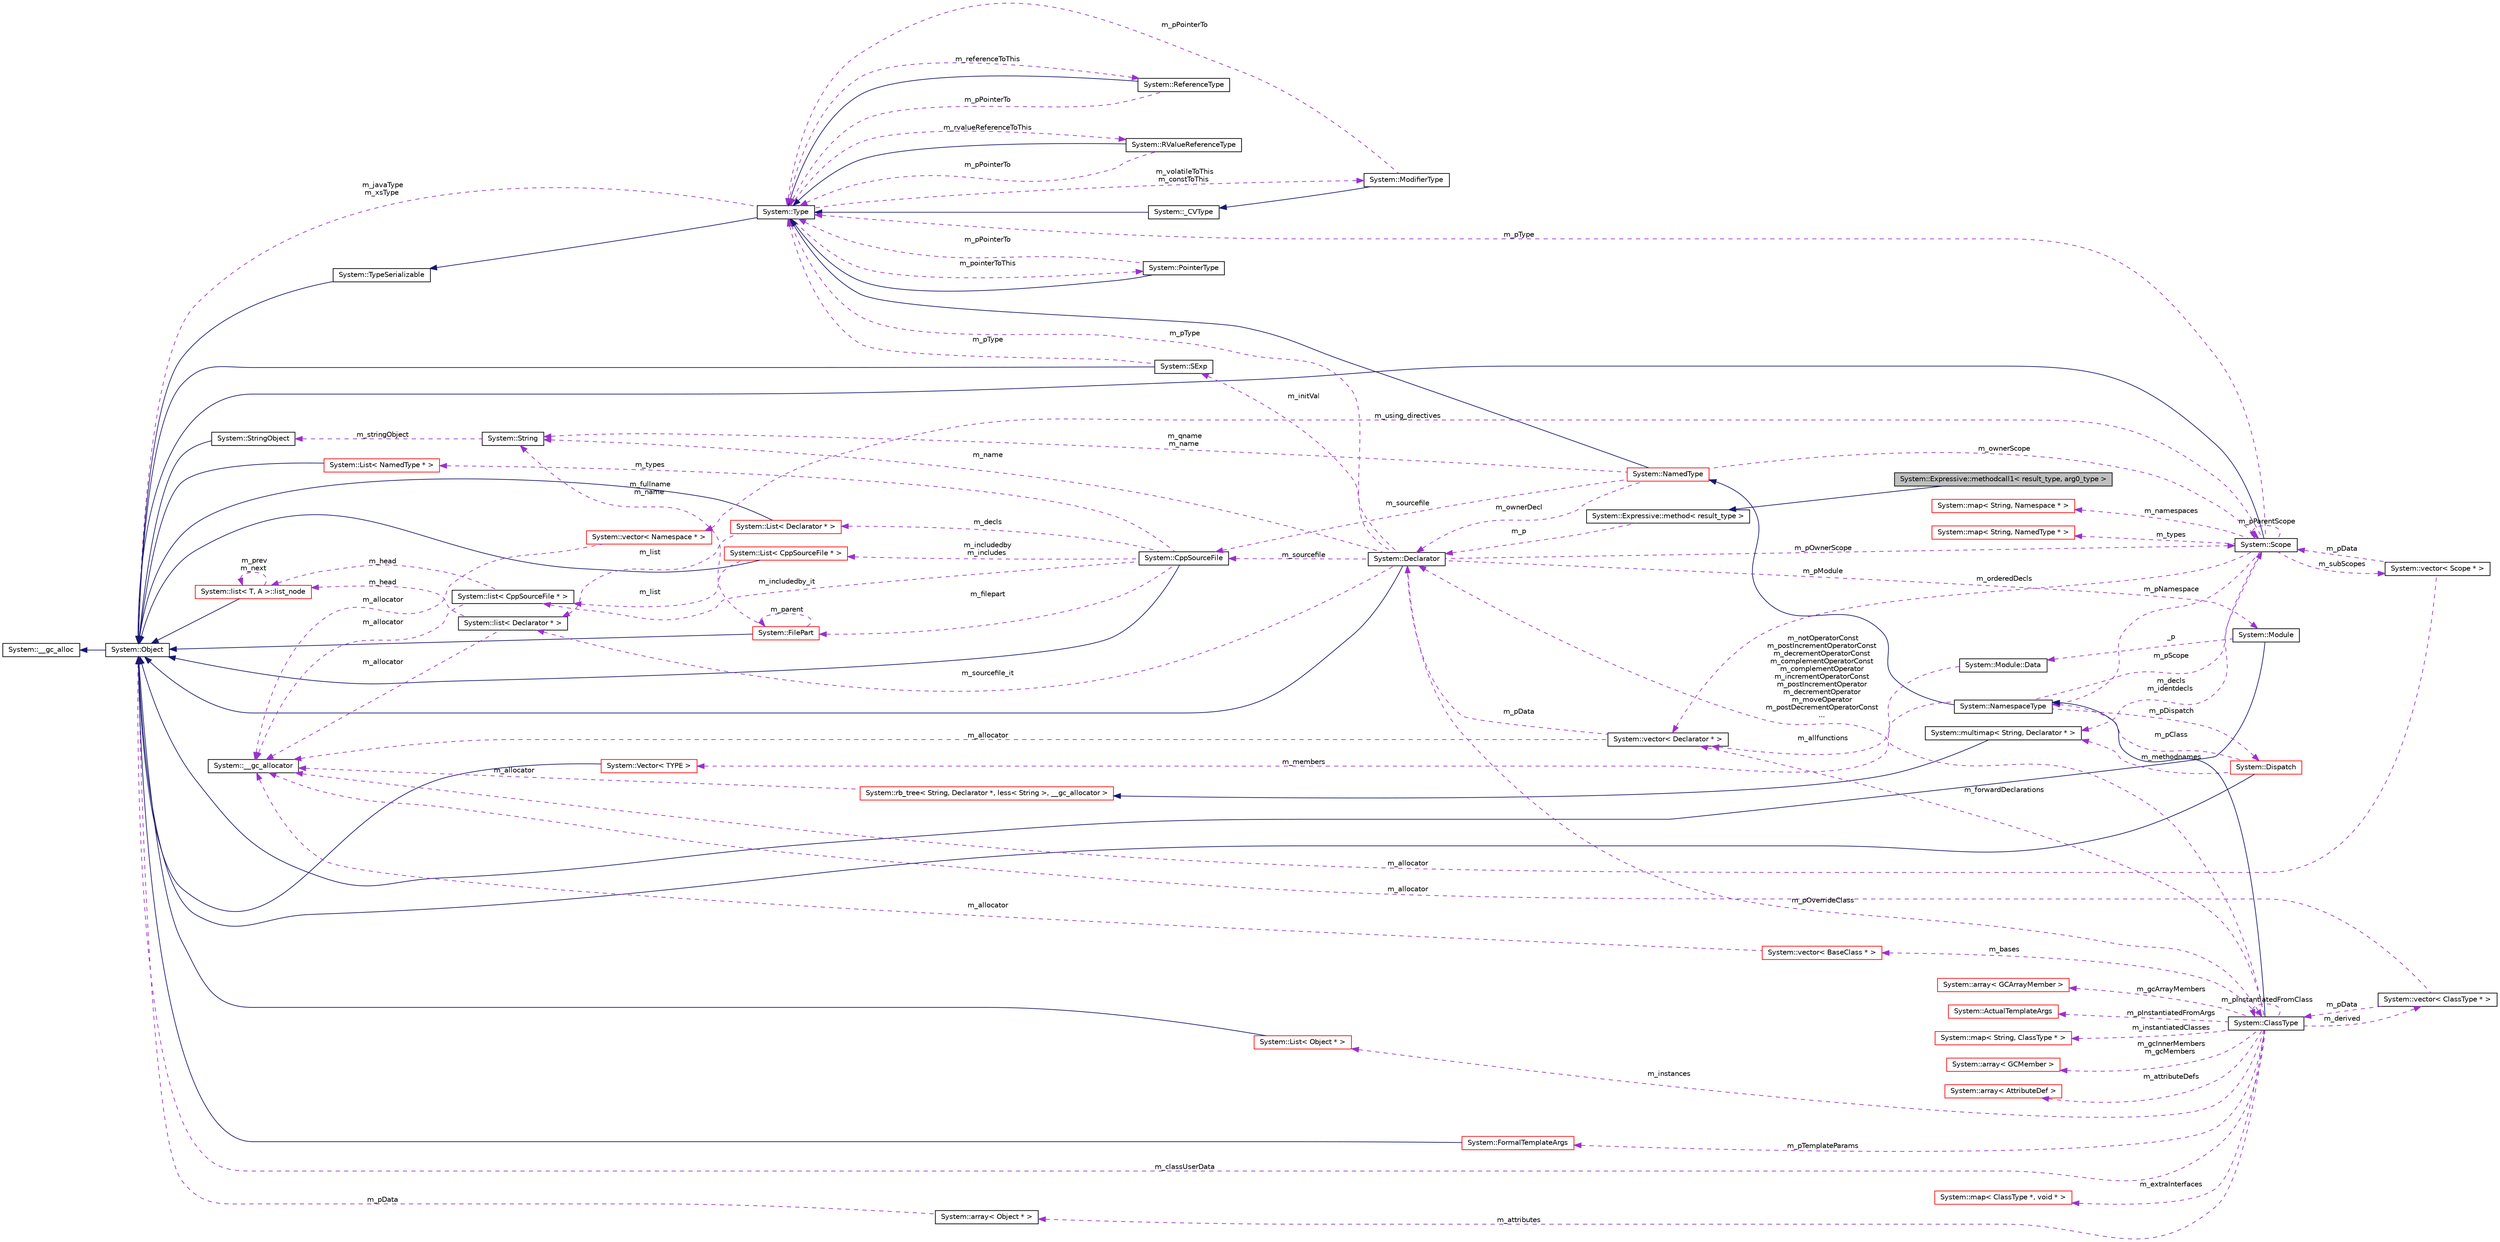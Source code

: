 digraph G
{
  edge [fontname="Helvetica",fontsize="10",labelfontname="Helvetica",labelfontsize="10"];
  node [fontname="Helvetica",fontsize="10",shape=record];
  rankdir="LR";
  Node1 [label="System::Expressive::methodcall1\< result_type, arg0_type \>",height=0.2,width=0.4,color="black", fillcolor="grey75", style="filled" fontcolor="black"];
  Node2 -> Node1 [dir="back",color="midnightblue",fontsize="10",style="solid",fontname="Helvetica"];
  Node2 [label="System::Expressive::method\< result_type \>",height=0.2,width=0.4,color="black", fillcolor="white", style="filled",URL="$class_system_1_1_expressive_1_1method.html"];
  Node3 -> Node2 [dir="back",color="darkorchid3",fontsize="10",style="dashed",label=" m_p" ,fontname="Helvetica"];
  Node3 [label="System::Declarator",height=0.2,width=0.4,color="black", fillcolor="white", style="filled",URL="$class_system_1_1_declarator.html"];
  Node4 -> Node3 [dir="back",color="midnightblue",fontsize="10",style="solid",fontname="Helvetica"];
  Node4 [label="System::Object",height=0.2,width=0.4,color="black", fillcolor="white", style="filled",URL="$class_system_1_1_object.html"];
  Node5 -> Node4 [dir="back",color="midnightblue",fontsize="10",style="solid",fontname="Helvetica"];
  Node5 [label="System::__gc_alloc",height=0.2,width=0.4,color="black", fillcolor="white", style="filled",URL="$class_system_1_1____gc__alloc.html"];
  Node6 -> Node3 [dir="back",color="darkorchid3",fontsize="10",style="dashed",label=" m_pType" ,fontname="Helvetica"];
  Node6 [label="System::Type",height=0.2,width=0.4,color="black", fillcolor="white", style="filled",URL="$class_system_1_1_type.html"];
  Node7 -> Node6 [dir="back",color="midnightblue",fontsize="10",style="solid",fontname="Helvetica"];
  Node7 [label="System::TypeSerializable",height=0.2,width=0.4,color="black", fillcolor="white", style="filled",URL="$class_system_1_1_type_serializable.html"];
  Node4 -> Node7 [dir="back",color="midnightblue",fontsize="10",style="solid",fontname="Helvetica"];
  Node8 -> Node6 [dir="back",color="darkorchid3",fontsize="10",style="dashed",label=" m_pointerToThis" ,fontname="Helvetica"];
  Node8 [label="System::PointerType",height=0.2,width=0.4,color="black", fillcolor="white", style="filled",URL="$class_system_1_1_pointer_type.html"];
  Node6 -> Node8 [dir="back",color="midnightblue",fontsize="10",style="solid",fontname="Helvetica"];
  Node6 -> Node8 [dir="back",color="darkorchid3",fontsize="10",style="dashed",label=" m_pPointerTo" ,fontname="Helvetica"];
  Node9 -> Node6 [dir="back",color="darkorchid3",fontsize="10",style="dashed",label=" m_referenceToThis" ,fontname="Helvetica"];
  Node9 [label="System::ReferenceType",height=0.2,width=0.4,color="black", fillcolor="white", style="filled",URL="$class_system_1_1_reference_type.html"];
  Node6 -> Node9 [dir="back",color="midnightblue",fontsize="10",style="solid",fontname="Helvetica"];
  Node6 -> Node9 [dir="back",color="darkorchid3",fontsize="10",style="dashed",label=" m_pPointerTo" ,fontname="Helvetica"];
  Node10 -> Node6 [dir="back",color="darkorchid3",fontsize="10",style="dashed",label=" m_rvalueReferenceToThis" ,fontname="Helvetica"];
  Node10 [label="System::RValueReferenceType",height=0.2,width=0.4,color="black", fillcolor="white", style="filled",URL="$class_system_1_1_r_value_reference_type.html"];
  Node6 -> Node10 [dir="back",color="midnightblue",fontsize="10",style="solid",fontname="Helvetica"];
  Node6 -> Node10 [dir="back",color="darkorchid3",fontsize="10",style="dashed",label=" m_pPointerTo" ,fontname="Helvetica"];
  Node11 -> Node6 [dir="back",color="darkorchid3",fontsize="10",style="dashed",label=" m_volatileToThis\nm_constToThis" ,fontname="Helvetica"];
  Node11 [label="System::ModifierType",height=0.2,width=0.4,color="black", fillcolor="white", style="filled",URL="$class_system_1_1_modifier_type.html"];
  Node12 -> Node11 [dir="back",color="midnightblue",fontsize="10",style="solid",fontname="Helvetica"];
  Node12 [label="System::_CVType",height=0.2,width=0.4,color="black", fillcolor="white", style="filled",URL="$class_system_1_1___c_v_type.html"];
  Node6 -> Node12 [dir="back",color="midnightblue",fontsize="10",style="solid",fontname="Helvetica"];
  Node6 -> Node11 [dir="back",color="darkorchid3",fontsize="10",style="dashed",label=" m_pPointerTo" ,fontname="Helvetica"];
  Node4 -> Node6 [dir="back",color="darkorchid3",fontsize="10",style="dashed",label=" m_javaType\nm_xsType" ,fontname="Helvetica"];
  Node13 -> Node3 [dir="back",color="darkorchid3",fontsize="10",style="dashed",label=" m_pOwnerScope" ,fontname="Helvetica"];
  Node13 [label="System::Scope",height=0.2,width=0.4,color="black", fillcolor="white", style="filled",URL="$class_system_1_1_scope.html"];
  Node4 -> Node13 [dir="back",color="midnightblue",fontsize="10",style="solid",fontname="Helvetica"];
  Node6 -> Node13 [dir="back",color="darkorchid3",fontsize="10",style="dashed",label=" m_pType" ,fontname="Helvetica"];
  Node14 -> Node13 [dir="back",color="darkorchid3",fontsize="10",style="dashed",label=" m_subScopes" ,fontname="Helvetica"];
  Node14 [label="System::vector\< Scope * \>",height=0.2,width=0.4,color="black", fillcolor="white", style="filled",URL="$class_system_1_1vector.html"];
  Node13 -> Node14 [dir="back",color="darkorchid3",fontsize="10",style="dashed",label=" m_pData" ,fontname="Helvetica"];
  Node15 -> Node14 [dir="back",color="darkorchid3",fontsize="10",style="dashed",label=" m_allocator" ,fontname="Helvetica"];
  Node15 [label="System::__gc_allocator",height=0.2,width=0.4,color="black", fillcolor="white", style="filled",URL="$class_system_1_1____gc__allocator.html"];
  Node13 -> Node13 [dir="back",color="darkorchid3",fontsize="10",style="dashed",label=" m_pParentScope" ,fontname="Helvetica"];
  Node16 -> Node13 [dir="back",color="darkorchid3",fontsize="10",style="dashed",label=" m_decls\nm_identdecls" ,fontname="Helvetica"];
  Node16 [label="System::multimap\< String, Declarator * \>",height=0.2,width=0.4,color="black", fillcolor="white", style="filled",URL="$class_system_1_1multimap.html"];
  Node17 -> Node16 [dir="back",color="midnightblue",fontsize="10",style="solid",fontname="Helvetica"];
  Node17 [label="System::rb_tree\< String, Declarator *, less\< String \>, __gc_allocator \>",height=0.2,width=0.4,color="red", fillcolor="white", style="filled",URL="$class_system_1_1rb__tree.html"];
  Node15 -> Node17 [dir="back",color="darkorchid3",fontsize="10",style="dashed",label=" m_allocator" ,fontname="Helvetica"];
  Node18 -> Node13 [dir="back",color="darkorchid3",fontsize="10",style="dashed",label=" m_pNamespace" ,fontname="Helvetica"];
  Node18 [label="System::NamespaceType",height=0.2,width=0.4,color="black", fillcolor="white", style="filled",URL="$class_system_1_1_namespace_type.html"];
  Node19 -> Node18 [dir="back",color="midnightblue",fontsize="10",style="solid",fontname="Helvetica"];
  Node19 [label="System::NamedType",height=0.2,width=0.4,color="red", fillcolor="white", style="filled",URL="$class_system_1_1_named_type.html"];
  Node6 -> Node19 [dir="back",color="midnightblue",fontsize="10",style="solid",fontname="Helvetica"];
  Node13 -> Node19 [dir="back",color="darkorchid3",fontsize="10",style="dashed",label=" m_ownerScope" ,fontname="Helvetica"];
  Node3 -> Node19 [dir="back",color="darkorchid3",fontsize="10",style="dashed",label=" m_ownerDecl" ,fontname="Helvetica"];
  Node20 -> Node19 [dir="back",color="darkorchid3",fontsize="10",style="dashed",label=" m_sourcefile" ,fontname="Helvetica"];
  Node20 [label="System::CppSourceFile",height=0.2,width=0.4,color="black", fillcolor="white", style="filled",URL="$class_system_1_1_cpp_source_file.html"];
  Node4 -> Node20 [dir="back",color="midnightblue",fontsize="10",style="solid",fontname="Helvetica"];
  Node21 -> Node20 [dir="back",color="darkorchid3",fontsize="10",style="dashed",label=" m_filepart" ,fontname="Helvetica"];
  Node21 [label="System::FilePart",height=0.2,width=0.4,color="red", fillcolor="white", style="filled",URL="$class_system_1_1_file_part.html"];
  Node4 -> Node21 [dir="back",color="midnightblue",fontsize="10",style="solid",fontname="Helvetica"];
  Node21 -> Node21 [dir="back",color="darkorchid3",fontsize="10",style="dashed",label=" m_parent" ,fontname="Helvetica"];
  Node22 -> Node21 [dir="back",color="darkorchid3",fontsize="10",style="dashed",label=" m_fullname\nm_name" ,fontname="Helvetica"];
  Node22 [label="System::String",height=0.2,width=0.4,color="black", fillcolor="white", style="filled",URL="$class_system_1_1_string.html"];
  Node23 -> Node22 [dir="back",color="darkorchid3",fontsize="10",style="dashed",label=" m_stringObject" ,fontname="Helvetica"];
  Node23 [label="System::StringObject",height=0.2,width=0.4,color="black", fillcolor="white", style="filled",URL="$class_system_1_1_string_object.html"];
  Node4 -> Node23 [dir="back",color="midnightblue",fontsize="10",style="solid",fontname="Helvetica"];
  Node24 -> Node20 [dir="back",color="darkorchid3",fontsize="10",style="dashed",label=" m_types" ,fontname="Helvetica"];
  Node24 [label="System::List\< NamedType * \>",height=0.2,width=0.4,color="red", fillcolor="white", style="filled",URL="$class_system_1_1_list.html"];
  Node4 -> Node24 [dir="back",color="midnightblue",fontsize="10",style="solid",fontname="Helvetica"];
  Node25 -> Node20 [dir="back",color="darkorchid3",fontsize="10",style="dashed",label=" m_includedby\nm_includes" ,fontname="Helvetica"];
  Node25 [label="System::List\< CppSourceFile * \>",height=0.2,width=0.4,color="red", fillcolor="white", style="filled",URL="$class_system_1_1_list.html"];
  Node4 -> Node25 [dir="back",color="midnightblue",fontsize="10",style="solid",fontname="Helvetica"];
  Node26 -> Node25 [dir="back",color="darkorchid3",fontsize="10",style="dashed",label=" m_list" ,fontname="Helvetica"];
  Node26 [label="System::list\< CppSourceFile * \>",height=0.2,width=0.4,color="black", fillcolor="white", style="filled",URL="$class_system_1_1list.html"];
  Node15 -> Node26 [dir="back",color="darkorchid3",fontsize="10",style="dashed",label=" m_allocator" ,fontname="Helvetica"];
  Node27 -> Node26 [dir="back",color="darkorchid3",fontsize="10",style="dashed",label=" m_head" ,fontname="Helvetica"];
  Node27 [label="System::list\< T, A \>::list_node",height=0.2,width=0.4,color="red", fillcolor="white", style="filled",URL="$class_system_1_1list_1_1list__node.html"];
  Node4 -> Node27 [dir="back",color="midnightblue",fontsize="10",style="solid",fontname="Helvetica"];
  Node27 -> Node27 [dir="back",color="darkorchid3",fontsize="10",style="dashed",label=" m_prev\nm_next" ,fontname="Helvetica"];
  Node26 -> Node20 [dir="back",color="darkorchid3",fontsize="10",style="dashed",label=" m_includedby_it" ,fontname="Helvetica"];
  Node28 -> Node20 [dir="back",color="darkorchid3",fontsize="10",style="dashed",label=" m_decls" ,fontname="Helvetica"];
  Node28 [label="System::List\< Declarator * \>",height=0.2,width=0.4,color="red", fillcolor="white", style="filled",URL="$class_system_1_1_list.html"];
  Node4 -> Node28 [dir="back",color="midnightblue",fontsize="10",style="solid",fontname="Helvetica"];
  Node29 -> Node28 [dir="back",color="darkorchid3",fontsize="10",style="dashed",label=" m_list" ,fontname="Helvetica"];
  Node29 [label="System::list\< Declarator * \>",height=0.2,width=0.4,color="black", fillcolor="white", style="filled",URL="$class_system_1_1list.html"];
  Node15 -> Node29 [dir="back",color="darkorchid3",fontsize="10",style="dashed",label=" m_allocator" ,fontname="Helvetica"];
  Node27 -> Node29 [dir="back",color="darkorchid3",fontsize="10",style="dashed",label=" m_head" ,fontname="Helvetica"];
  Node22 -> Node19 [dir="back",color="darkorchid3",fontsize="10",style="dashed",label=" m_qname\nm_name" ,fontname="Helvetica"];
  Node13 -> Node18 [dir="back",color="darkorchid3",fontsize="10",style="dashed",label=" m_pScope" ,fontname="Helvetica"];
  Node30 -> Node18 [dir="back",color="darkorchid3",fontsize="10",style="dashed",label=" m_members" ,fontname="Helvetica"];
  Node30 [label="System::Vector\< TYPE \>",height=0.2,width=0.4,color="red", fillcolor="white", style="filled",URL="$class_system_1_1_vector.html"];
  Node4 -> Node30 [dir="back",color="midnightblue",fontsize="10",style="solid",fontname="Helvetica"];
  Node31 -> Node18 [dir="back",color="darkorchid3",fontsize="10",style="dashed",label=" m_pDispatch" ,fontname="Helvetica"];
  Node31 [label="System::Dispatch",height=0.2,width=0.4,color="red", fillcolor="white", style="filled",URL="$class_system_1_1_dispatch.html"];
  Node4 -> Node31 [dir="back",color="midnightblue",fontsize="10",style="solid",fontname="Helvetica"];
  Node16 -> Node31 [dir="back",color="darkorchid3",fontsize="10",style="dashed",label=" m_methodnames" ,fontname="Helvetica"];
  Node18 -> Node31 [dir="back",color="darkorchid3",fontsize="10",style="dashed",label=" m_pClass" ,fontname="Helvetica"];
  Node32 -> Node13 [dir="back",color="darkorchid3",fontsize="10",style="dashed",label=" m_namespaces" ,fontname="Helvetica"];
  Node32 [label="System::map\< String, Namespace * \>",height=0.2,width=0.4,color="red", fillcolor="white", style="filled",URL="$class_system_1_1map.html"];
  Node33 -> Node13 [dir="back",color="darkorchid3",fontsize="10",style="dashed",label=" m_using_directives" ,fontname="Helvetica"];
  Node33 [label="System::vector\< Namespace * \>",height=0.2,width=0.4,color="red", fillcolor="white", style="filled",URL="$class_system_1_1vector.html"];
  Node15 -> Node33 [dir="back",color="darkorchid3",fontsize="10",style="dashed",label=" m_allocator" ,fontname="Helvetica"];
  Node34 -> Node13 [dir="back",color="darkorchid3",fontsize="10",style="dashed",label=" m_orderedDecls" ,fontname="Helvetica"];
  Node34 [label="System::vector\< Declarator * \>",height=0.2,width=0.4,color="black", fillcolor="white", style="filled",URL="$class_system_1_1vector.html"];
  Node15 -> Node34 [dir="back",color="darkorchid3",fontsize="10",style="dashed",label=" m_allocator" ,fontname="Helvetica"];
  Node3 -> Node34 [dir="back",color="darkorchid3",fontsize="10",style="dashed",label=" m_pData" ,fontname="Helvetica"];
  Node35 -> Node13 [dir="back",color="darkorchid3",fontsize="10",style="dashed",label=" m_types" ,fontname="Helvetica"];
  Node35 [label="System::map\< String, NamedType * \>",height=0.2,width=0.4,color="red", fillcolor="white", style="filled",URL="$class_system_1_1map.html"];
  Node36 -> Node3 [dir="back",color="darkorchid3",fontsize="10",style="dashed",label=" m_initVal" ,fontname="Helvetica"];
  Node36 [label="System::SExp",height=0.2,width=0.4,color="black", fillcolor="white", style="filled",URL="$class_system_1_1_s_exp.html"];
  Node4 -> Node36 [dir="back",color="midnightblue",fontsize="10",style="solid",fontname="Helvetica"];
  Node6 -> Node36 [dir="back",color="darkorchid3",fontsize="10",style="dashed",label=" m_pType" ,fontname="Helvetica"];
  Node20 -> Node3 [dir="back",color="darkorchid3",fontsize="10",style="dashed",label=" m_sourcefile" ,fontname="Helvetica"];
  Node37 -> Node3 [dir="back",color="darkorchid3",fontsize="10",style="dashed",label=" m_pOverrideClass" ,fontname="Helvetica"];
  Node37 [label="System::ClassType",height=0.2,width=0.4,color="black", fillcolor="white", style="filled",URL="$class_system_1_1_class_type.html"];
  Node18 -> Node37 [dir="back",color="midnightblue",fontsize="10",style="solid",fontname="Helvetica"];
  Node38 -> Node37 [dir="back",color="darkorchid3",fontsize="10",style="dashed",label=" m_attributes" ,fontname="Helvetica"];
  Node38 [label="System::array\< Object * \>",height=0.2,width=0.4,color="black", fillcolor="white", style="filled",URL="$class_system_1_1array.html"];
  Node4 -> Node38 [dir="back",color="darkorchid3",fontsize="10",style="dashed",label=" m_pData" ,fontname="Helvetica"];
  Node39 -> Node37 [dir="back",color="darkorchid3",fontsize="10",style="dashed",label=" m_instances" ,fontname="Helvetica"];
  Node39 [label="System::List\< Object * \>",height=0.2,width=0.4,color="red", fillcolor="white", style="filled",URL="$class_system_1_1_list.html"];
  Node4 -> Node39 [dir="back",color="midnightblue",fontsize="10",style="solid",fontname="Helvetica"];
  Node40 -> Node37 [dir="back",color="darkorchid3",fontsize="10",style="dashed",label=" m_bases" ,fontname="Helvetica"];
  Node40 [label="System::vector\< BaseClass * \>",height=0.2,width=0.4,color="red", fillcolor="white", style="filled",URL="$class_system_1_1vector.html"];
  Node15 -> Node40 [dir="back",color="darkorchid3",fontsize="10",style="dashed",label=" m_allocator" ,fontname="Helvetica"];
  Node41 -> Node37 [dir="back",color="darkorchid3",fontsize="10",style="dashed",label=" m_derived" ,fontname="Helvetica"];
  Node41 [label="System::vector\< ClassType * \>",height=0.2,width=0.4,color="black", fillcolor="white", style="filled",URL="$class_system_1_1vector.html"];
  Node15 -> Node41 [dir="back",color="darkorchid3",fontsize="10",style="dashed",label=" m_allocator" ,fontname="Helvetica"];
  Node37 -> Node41 [dir="back",color="darkorchid3",fontsize="10",style="dashed",label=" m_pData" ,fontname="Helvetica"];
  Node42 -> Node37 [dir="back",color="darkorchid3",fontsize="10",style="dashed",label=" m_extraInterfaces" ,fontname="Helvetica"];
  Node42 [label="System::map\< ClassType *, void * \>",height=0.2,width=0.4,color="red", fillcolor="white", style="filled",URL="$class_system_1_1map.html"];
  Node3 -> Node37 [dir="back",color="darkorchid3",fontsize="10",style="dashed",label=" m_notOperatorConst\nm_postIncrementOperatorConst\nm_decrementOperatorConst\nm_complementOperatorConst\nm_complementOperator\nm_incrementOperatorConst\nm_postIncrementOperator\nm_decrementOperator\nm_moveOperator\nm_postDecrementOperatorConst\n..." ,fontname="Helvetica"];
  Node43 -> Node37 [dir="back",color="darkorchid3",fontsize="10",style="dashed",label=" m_pTemplateParams" ,fontname="Helvetica"];
  Node43 [label="System::FormalTemplateArgs",height=0.2,width=0.4,color="red", fillcolor="white", style="filled",URL="$class_system_1_1_formal_template_args.html"];
  Node4 -> Node43 [dir="back",color="midnightblue",fontsize="10",style="solid",fontname="Helvetica"];
  Node44 -> Node37 [dir="back",color="darkorchid3",fontsize="10",style="dashed",label=" m_gcArrayMembers" ,fontname="Helvetica"];
  Node44 [label="System::array\< GCArrayMember \>",height=0.2,width=0.4,color="red", fillcolor="white", style="filled",URL="$class_system_1_1array.html"];
  Node37 -> Node37 [dir="back",color="darkorchid3",fontsize="10",style="dashed",label=" m_pInstantiatedFromClass" ,fontname="Helvetica"];
  Node45 -> Node37 [dir="back",color="darkorchid3",fontsize="10",style="dashed",label=" m_pInstantiatedFromArgs" ,fontname="Helvetica"];
  Node45 [label="System::ActualTemplateArgs",height=0.2,width=0.4,color="red", fillcolor="white", style="filled",URL="$class_system_1_1_actual_template_args.html"];
  Node46 -> Node37 [dir="back",color="darkorchid3",fontsize="10",style="dashed",label=" m_instantiatedClasses" ,fontname="Helvetica"];
  Node46 [label="System::map\< String, ClassType * \>",height=0.2,width=0.4,color="red", fillcolor="white", style="filled",URL="$class_system_1_1map.html"];
  Node47 -> Node37 [dir="back",color="darkorchid3",fontsize="10",style="dashed",label=" m_gcInnerMembers\nm_gcMembers" ,fontname="Helvetica"];
  Node47 [label="System::array\< GCMember \>",height=0.2,width=0.4,color="red", fillcolor="white", style="filled",URL="$class_system_1_1array.html"];
  Node48 -> Node37 [dir="back",color="darkorchid3",fontsize="10",style="dashed",label=" m_attributeDefs" ,fontname="Helvetica"];
  Node48 [label="System::array\< AttributeDef \>",height=0.2,width=0.4,color="red", fillcolor="white", style="filled",URL="$class_system_1_1array.html"];
  Node4 -> Node37 [dir="back",color="darkorchid3",fontsize="10",style="dashed",label=" m_classUserData" ,fontname="Helvetica"];
  Node34 -> Node37 [dir="back",color="darkorchid3",fontsize="10",style="dashed",label=" m_forwardDeclarations" ,fontname="Helvetica"];
  Node22 -> Node3 [dir="back",color="darkorchid3",fontsize="10",style="dashed",label=" m_name" ,fontname="Helvetica"];
  Node49 -> Node3 [dir="back",color="darkorchid3",fontsize="10",style="dashed",label=" m_pModule" ,fontname="Helvetica"];
  Node49 [label="System::Module",height=0.2,width=0.4,color="black", fillcolor="white", style="filled",URL="$class_system_1_1_module.html"];
  Node4 -> Node49 [dir="back",color="midnightblue",fontsize="10",style="solid",fontname="Helvetica"];
  Node50 -> Node49 [dir="back",color="darkorchid3",fontsize="10",style="dashed",label=" _p" ,fontname="Helvetica"];
  Node50 [label="System::Module::Data",height=0.2,width=0.4,color="black", fillcolor="white", style="filled",URL="$struct_system_1_1_module_1_1_data.html"];
  Node34 -> Node50 [dir="back",color="darkorchid3",fontsize="10",style="dashed",label=" m_allfunctions" ,fontname="Helvetica"];
  Node29 -> Node3 [dir="back",color="darkorchid3",fontsize="10",style="dashed",label=" m_sourcefile_it" ,fontname="Helvetica"];
}
